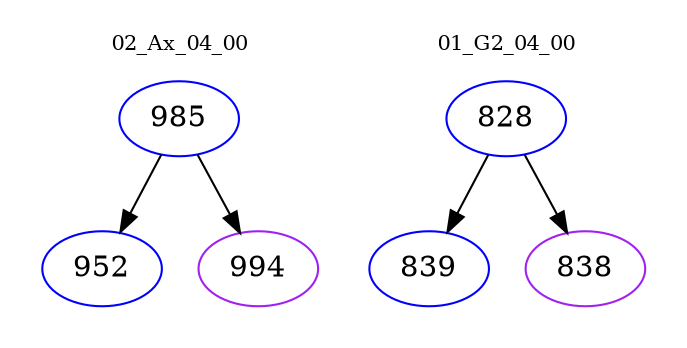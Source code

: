 digraph{
subgraph cluster_0 {
color = white
label = "02_Ax_04_00";
fontsize=10;
T0_985 [label="985", color="blue"]
T0_985 -> T0_952 [color="black"]
T0_952 [label="952", color="blue"]
T0_985 -> T0_994 [color="black"]
T0_994 [label="994", color="purple"]
}
subgraph cluster_1 {
color = white
label = "01_G2_04_00";
fontsize=10;
T1_828 [label="828", color="blue"]
T1_828 -> T1_839 [color="black"]
T1_839 [label="839", color="blue"]
T1_828 -> T1_838 [color="black"]
T1_838 [label="838", color="purple"]
}
}
